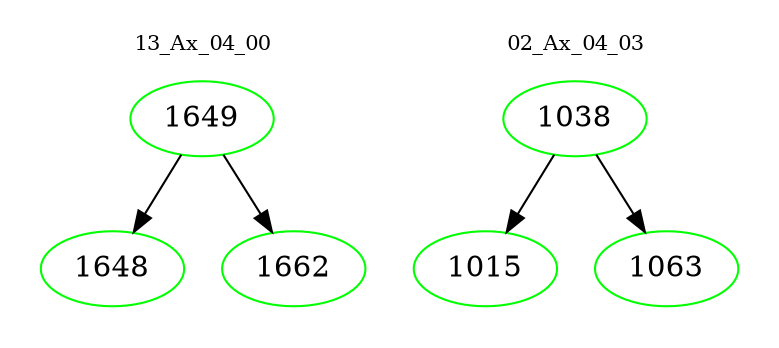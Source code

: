 digraph{
subgraph cluster_0 {
color = white
label = "13_Ax_04_00";
fontsize=10;
T0_1649 [label="1649", color="green"]
T0_1649 -> T0_1648 [color="black"]
T0_1648 [label="1648", color="green"]
T0_1649 -> T0_1662 [color="black"]
T0_1662 [label="1662", color="green"]
}
subgraph cluster_1 {
color = white
label = "02_Ax_04_03";
fontsize=10;
T1_1038 [label="1038", color="green"]
T1_1038 -> T1_1015 [color="black"]
T1_1015 [label="1015", color="green"]
T1_1038 -> T1_1063 [color="black"]
T1_1063 [label="1063", color="green"]
}
}
